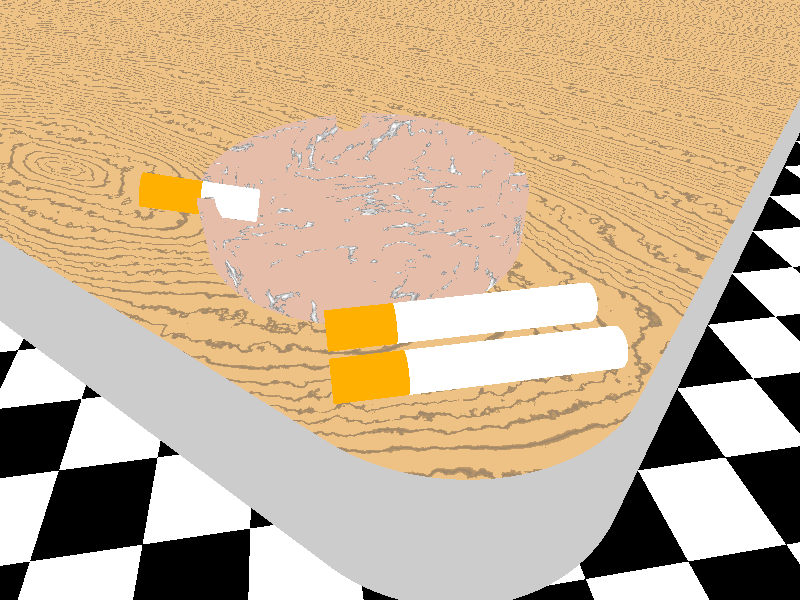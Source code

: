 /*

COPYRIGHT (C) Angelo Indre (4680213) All rights reserved
Ray Tracing Project
Author. Angelo Indre
        adi19@zips.uakron.edu
Purpose. Create a scene with objects and animate them with POVRay's software

*/

#version 3.7;
global_settings { assumed_gamma 1.2 } 

#include "colors.inc"
#include "stones.inc"
#include "textures.inc"  

camera {
    location <-2, 10, -7>
    look_at <0,0,5>
}
light_source {
    <-2, 20, -8>
    color White
    area_light <5, 0, 0>, <0, 0, 5>, 5, 5   // area light makes my shadows soft
    adaptive 1
}  

// "floor"
plane { 
    <0, 1, 0>, -5
    pigment { checker color White, color Black }
    scale 25
}

// The Cigarette   
#declare cigarette = union {        
    cylinder {
        <0, .5, 0>,
        <3, .5, 0>,
        1
        pigment { White }
    }  
    difference {    
        cylinder {
            <-1, .5, 0>,
            <0, .5, 0>,
            1
            pigment { Orange }
        }
        cylinder {
            <-.99, .5, 0>
            <-2, .5, 0>
            .9
            pigment { White }
        }
    }
    scale <1, .3, .3>
}
#declare butt = difference {
    object { cigarette }
    box {
        <1, -1, -1>
        <5, 2, 2>
        pigment { White }
    }
}    

// The Ashtray
#declare ashtray =
difference { 
    difference { 
        cylinder {
            <0, 0, 0> 
            <0, 1, 0> 
            3 
        }
        cylinder {
            <0, 0.1, 0>
            <0, 1.2, 0>
            3
            scale .9 
        }  
    }
    union {
        cylinder {
            <-3, 1, 0>
            <3, 1, 0>
            1
            scale <0, .3, .3>
        }
        cylinder {
            <0, 1, -3>
            <0, 1, 3>
            1
            scale <.3, .3, 0>
        }
        translate <0, .6, 0>
    }
    texture { T_Stone22 }
    finish { specular 1 }
    translate <-1, 3.7 , 3>
}

// Table Components
#declare elbow = difference {
    torus {
        3, .3
        translate <0, 1, 0>
    }
    union {
        box {
            <0, 0, -4>
            <4, 2, 4> 
        }
        box {
            <0, 0, 0>
            <-4, 2, -4>
        }
    }
} 
#declare tableCorner = object {
    union {
        object { elbow }
        object { elbow translate <0, .6, 0> }
        object { elbow translate <0, 1.2, 0> }
        object { elbow translate <0, 1.8, 0> }
        object { elbow translate <0, 2.4, 0> }
    }
}
#declare tableSidePiece = cylinder {
    <0, 1, 3>
    <30, 1, 3>
    .3
}
#declare tableSide = object {
    union {
        object { tableSidePiece }
        object { tableSidePiece translate <0, .6, 0>}
        object { tableSidePiece translate <0, 1.2, 0>}
        object { tableSidePiece translate <0, 1.8, 0>}
        object { tableSidePiece translate <0, 2.4, 0>}   
    }
}

#declare tableBorder = union{
    object { tableSide }
    object { tableCorner }
    object { tableSide
             rotate <0, 90, 0> 
             translate <-6, 0, 0> }
    rotate <0, -135, 0>
    texture { Chrome_Metal }         
}
 
#declare tabletopCorner = cylinder {
    <0, .7, 0>
    <0, 3.7, 0>
    3
}
#declare bigTabletopPiece = union {
    box {
    <0, .7, -3>
    <30, 3.7, 30>
    rotate <0, -45, 0>  
    }
    box {
    <0, .7, -3>
    <-30, 3.7, 30>
    rotate <0, 45, 0>
    }
}
#declare tableTop = union {
    object { tabletopCorner }
    object { bigTabletopPiece }
    rotate <30, 45, 0>
    scale 5
    texture { Tan_Wood }
    scale .2
    rotate <0, -45, 0> 
    rotate <-30, 0, 0> 
    finish { specular 1.2 }
}


// The Table!
#declare table = union {
    object { tableTop }
    object { tableBorder }
} 

table

ashtray

object { butt
         rotate <0, 0, -15>
         translate <-4, 4.4, 3> }

object { cigarette
         #if (clock <= 5)
             translate <-1, 4, -.5 - clock * .5>
         #else
             translate <-1, 4 - pow((clock - 5),2), -3 - (clock - 5) *.5>
         #end
}
object { cigarette
         #if (clock <= 3)
             translate <-1, 4, -1.5 - clock * .5>
         #else
             #if (clock <= 5)
                 translate <-1, 4 - pow((clock - 3),2), -3 - (clock - 3) *.5>
             #end
         #end
}  
         
          
          


 


